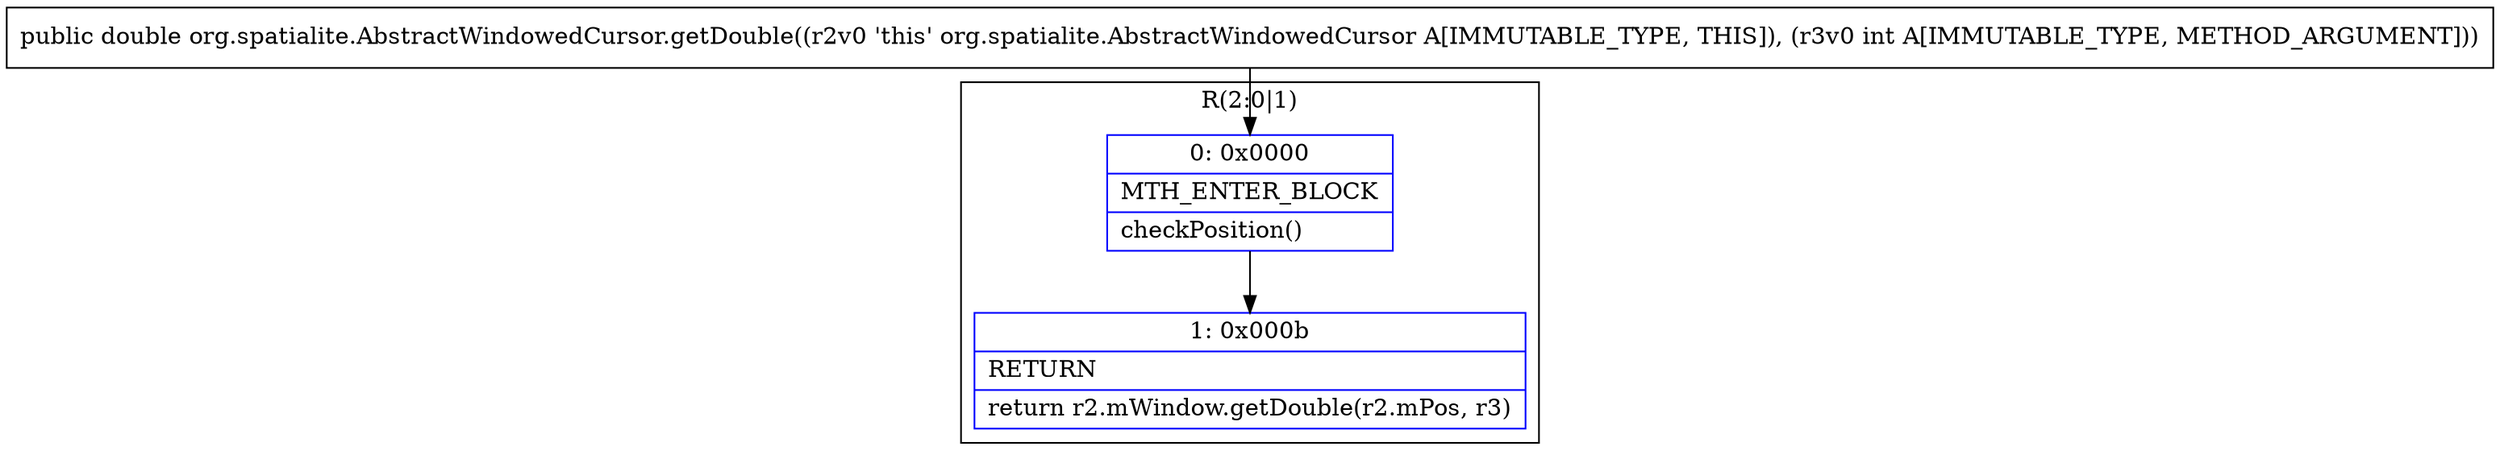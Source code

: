 digraph "CFG fororg.spatialite.AbstractWindowedCursor.getDouble(I)D" {
subgraph cluster_Region_1928938485 {
label = "R(2:0|1)";
node [shape=record,color=blue];
Node_0 [shape=record,label="{0\:\ 0x0000|MTH_ENTER_BLOCK\l|checkPosition()\l}"];
Node_1 [shape=record,label="{1\:\ 0x000b|RETURN\l|return r2.mWindow.getDouble(r2.mPos, r3)\l}"];
}
MethodNode[shape=record,label="{public double org.spatialite.AbstractWindowedCursor.getDouble((r2v0 'this' org.spatialite.AbstractWindowedCursor A[IMMUTABLE_TYPE, THIS]), (r3v0 int A[IMMUTABLE_TYPE, METHOD_ARGUMENT])) }"];
MethodNode -> Node_0;
Node_0 -> Node_1;
}


